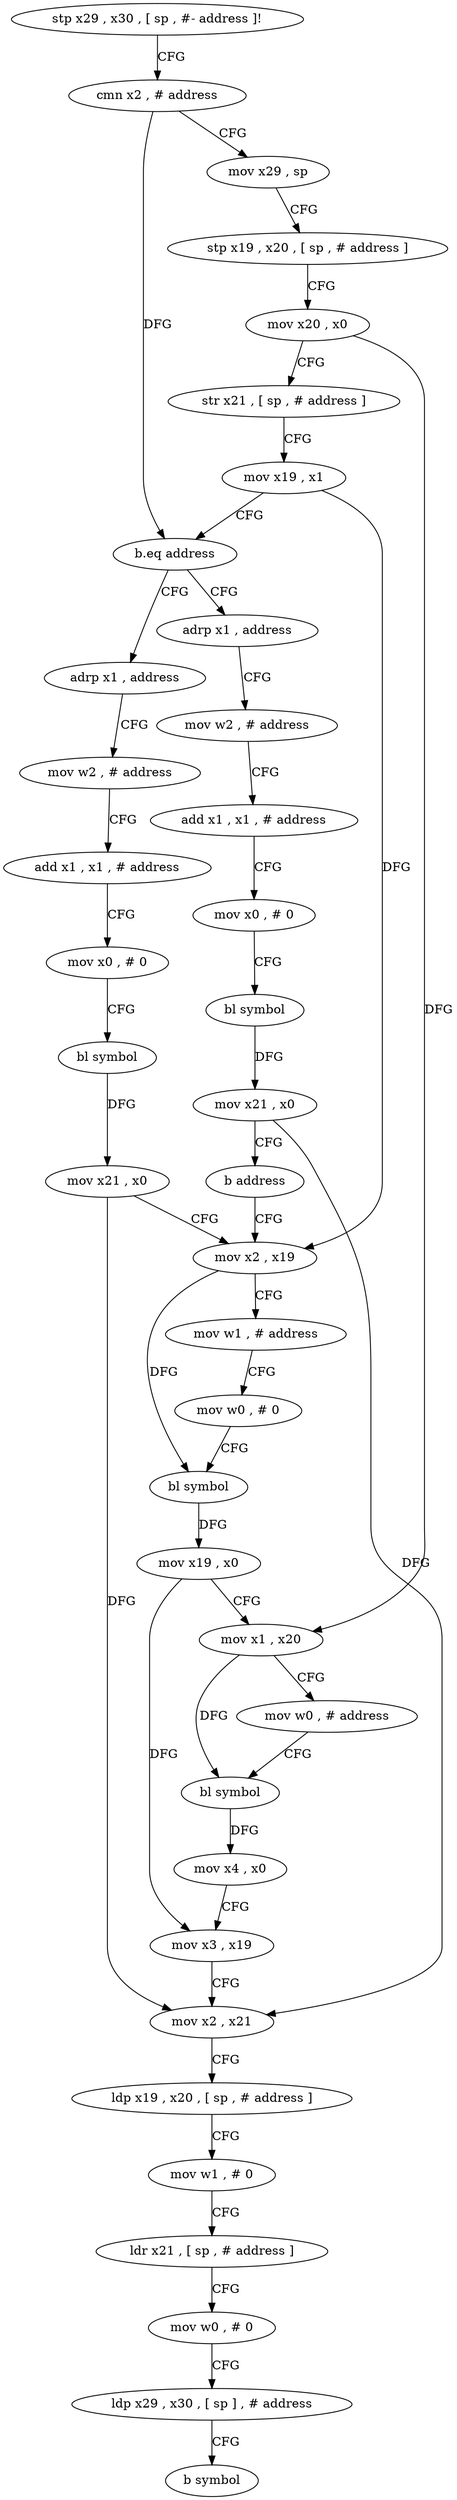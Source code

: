 digraph "func" {
"4391840" [label = "stp x29 , x30 , [ sp , #- address ]!" ]
"4391844" [label = "cmn x2 , # address" ]
"4391848" [label = "mov x29 , sp" ]
"4391852" [label = "stp x19 , x20 , [ sp , # address ]" ]
"4391856" [label = "mov x20 , x0" ]
"4391860" [label = "str x21 , [ sp , # address ]" ]
"4391864" [label = "mov x19 , x1" ]
"4391868" [label = "b.eq address" ]
"4391968" [label = "adrp x1 , address" ]
"4391872" [label = "adrp x1 , address" ]
"4391972" [label = "mov w2 , # address" ]
"4391976" [label = "add x1 , x1 , # address" ]
"4391980" [label = "mov x0 , # 0" ]
"4391984" [label = "bl symbol" ]
"4391988" [label = "mov x21 , x0" ]
"4391992" [label = "b address" ]
"4391896" [label = "mov x2 , x19" ]
"4391876" [label = "mov w2 , # address" ]
"4391880" [label = "add x1 , x1 , # address" ]
"4391884" [label = "mov x0 , # 0" ]
"4391888" [label = "bl symbol" ]
"4391892" [label = "mov x21 , x0" ]
"4391900" [label = "mov w1 , # address" ]
"4391904" [label = "mov w0 , # 0" ]
"4391908" [label = "bl symbol" ]
"4391912" [label = "mov x19 , x0" ]
"4391916" [label = "mov x1 , x20" ]
"4391920" [label = "mov w0 , # address" ]
"4391924" [label = "bl symbol" ]
"4391928" [label = "mov x4 , x0" ]
"4391932" [label = "mov x3 , x19" ]
"4391936" [label = "mov x2 , x21" ]
"4391940" [label = "ldp x19 , x20 , [ sp , # address ]" ]
"4391944" [label = "mov w1 , # 0" ]
"4391948" [label = "ldr x21 , [ sp , # address ]" ]
"4391952" [label = "mov w0 , # 0" ]
"4391956" [label = "ldp x29 , x30 , [ sp ] , # address" ]
"4391960" [label = "b symbol" ]
"4391840" -> "4391844" [ label = "CFG" ]
"4391844" -> "4391848" [ label = "CFG" ]
"4391844" -> "4391868" [ label = "DFG" ]
"4391848" -> "4391852" [ label = "CFG" ]
"4391852" -> "4391856" [ label = "CFG" ]
"4391856" -> "4391860" [ label = "CFG" ]
"4391856" -> "4391916" [ label = "DFG" ]
"4391860" -> "4391864" [ label = "CFG" ]
"4391864" -> "4391868" [ label = "CFG" ]
"4391864" -> "4391896" [ label = "DFG" ]
"4391868" -> "4391968" [ label = "CFG" ]
"4391868" -> "4391872" [ label = "CFG" ]
"4391968" -> "4391972" [ label = "CFG" ]
"4391872" -> "4391876" [ label = "CFG" ]
"4391972" -> "4391976" [ label = "CFG" ]
"4391976" -> "4391980" [ label = "CFG" ]
"4391980" -> "4391984" [ label = "CFG" ]
"4391984" -> "4391988" [ label = "DFG" ]
"4391988" -> "4391992" [ label = "CFG" ]
"4391988" -> "4391936" [ label = "DFG" ]
"4391992" -> "4391896" [ label = "CFG" ]
"4391896" -> "4391900" [ label = "CFG" ]
"4391896" -> "4391908" [ label = "DFG" ]
"4391876" -> "4391880" [ label = "CFG" ]
"4391880" -> "4391884" [ label = "CFG" ]
"4391884" -> "4391888" [ label = "CFG" ]
"4391888" -> "4391892" [ label = "DFG" ]
"4391892" -> "4391896" [ label = "CFG" ]
"4391892" -> "4391936" [ label = "DFG" ]
"4391900" -> "4391904" [ label = "CFG" ]
"4391904" -> "4391908" [ label = "CFG" ]
"4391908" -> "4391912" [ label = "DFG" ]
"4391912" -> "4391916" [ label = "CFG" ]
"4391912" -> "4391932" [ label = "DFG" ]
"4391916" -> "4391920" [ label = "CFG" ]
"4391916" -> "4391924" [ label = "DFG" ]
"4391920" -> "4391924" [ label = "CFG" ]
"4391924" -> "4391928" [ label = "DFG" ]
"4391928" -> "4391932" [ label = "CFG" ]
"4391932" -> "4391936" [ label = "CFG" ]
"4391936" -> "4391940" [ label = "CFG" ]
"4391940" -> "4391944" [ label = "CFG" ]
"4391944" -> "4391948" [ label = "CFG" ]
"4391948" -> "4391952" [ label = "CFG" ]
"4391952" -> "4391956" [ label = "CFG" ]
"4391956" -> "4391960" [ label = "CFG" ]
}
